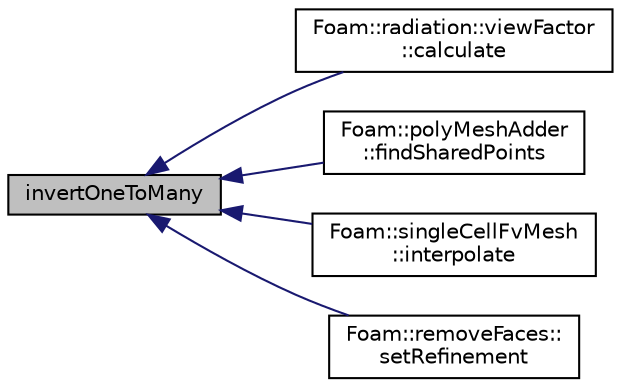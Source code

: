 digraph "invertOneToMany"
{
  bgcolor="transparent";
  edge [fontname="Helvetica",fontsize="10",labelfontname="Helvetica",labelfontsize="10"];
  node [fontname="Helvetica",fontsize="10",shape=record];
  rankdir="LR";
  Node1 [label="invertOneToMany",height=0.2,width=0.4,color="black", fillcolor="grey75", style="filled", fontcolor="black"];
  Node1 -> Node2 [dir="back",color="midnightblue",fontsize="10",style="solid",fontname="Helvetica"];
  Node2 [label="Foam::radiation::viewFactor\l::calculate",height=0.2,width=0.4,color="black",URL="$a02799.html#afe1d8348c24e6589bc7c0b3f689316a7",tooltip="Solve system of equation(s) "];
  Node1 -> Node3 [dir="back",color="midnightblue",fontsize="10",style="solid",fontname="Helvetica"];
  Node3 [label="Foam::polyMeshAdder\l::findSharedPoints",height=0.2,width=0.4,color="black",URL="$a01917.html#a635b09647032a29d1e0aad6091b96f47",tooltip="Find topologically and geometrically shared points. "];
  Node1 -> Node4 [dir="back",color="midnightblue",fontsize="10",style="solid",fontname="Helvetica"];
  Node4 [label="Foam::singleCellFvMesh\l::interpolate",height=0.2,width=0.4,color="black",URL="$a02315.html#a7f0d8ba2b6a4c4c47fd025904753a3fc",tooltip="Map volField. Internal field set to average, patch fields straight. "];
  Node1 -> Node5 [dir="back",color="midnightblue",fontsize="10",style="solid",fontname="Helvetica"];
  Node5 [label="Foam::removeFaces::\lsetRefinement",height=0.2,width=0.4,color="black",URL="$a02157.html#ab93e03b88d5ddae1a2a9b101a73f01e6",tooltip="Play commands into polyTopoChange to remove faces. "];
}
